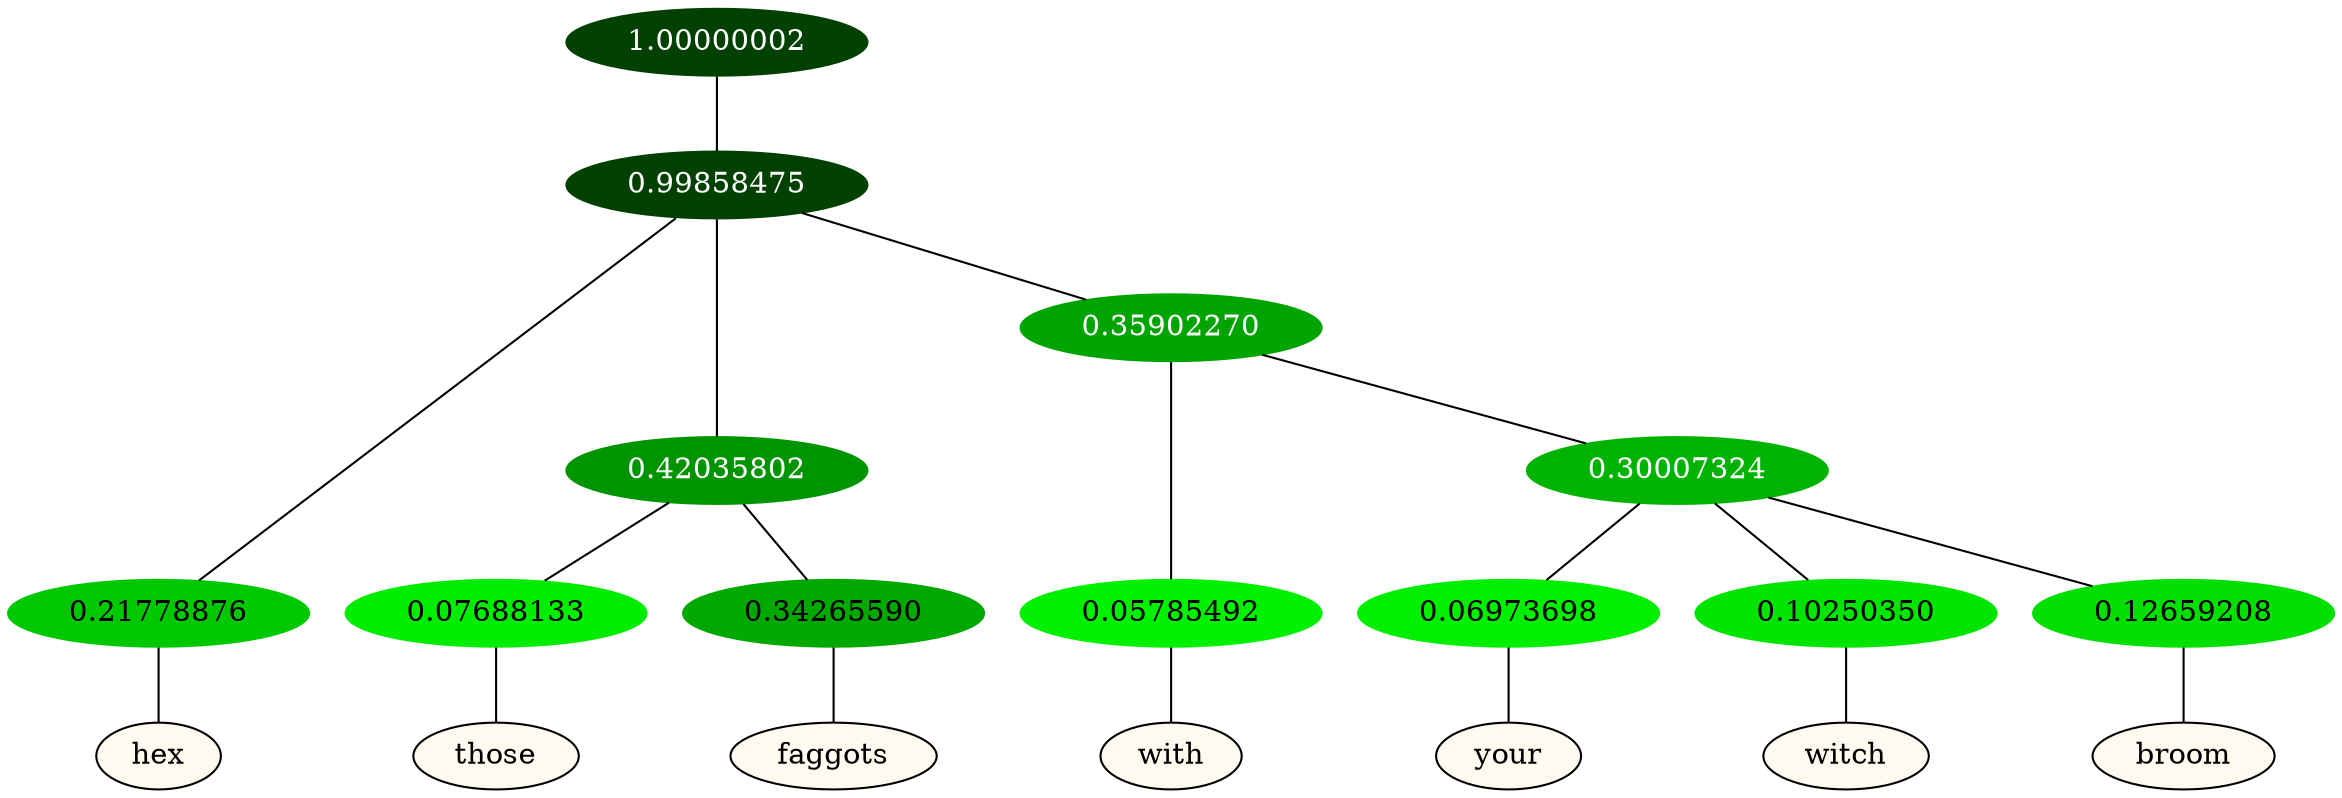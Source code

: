 graph {
	node [format=png height=0.15 nodesep=0.001 ordering=out overlap=prism overlap_scaling=0.01 ranksep=0.001 ratio=0.2 style=filled width=0.15]
	{
		rank=same
		a_w_2 [label=hex color=black fillcolor=floralwhite style="filled,solid"]
		a_w_5 [label=those color=black fillcolor=floralwhite style="filled,solid"]
		a_w_6 [label=faggots color=black fillcolor=floralwhite style="filled,solid"]
		a_w_7 [label=with color=black fillcolor=floralwhite style="filled,solid"]
		a_w_9 [label=your color=black fillcolor=floralwhite style="filled,solid"]
		a_w_10 [label=witch color=black fillcolor=floralwhite style="filled,solid"]
		a_w_11 [label=broom color=black fillcolor=floralwhite style="filled,solid"]
	}
	a_n_2 -- a_w_2
	a_n_5 -- a_w_5
	a_n_6 -- a_w_6
	a_n_7 -- a_w_7
	a_n_9 -- a_w_9
	a_n_10 -- a_w_10
	a_n_11 -- a_w_11
	{
		rank=same
		a_n_2 [label=0.21778876 color="0.334 1.000 0.782" fontcolor=black]
		a_n_5 [label=0.07688133 color="0.334 1.000 0.923" fontcolor=black]
		a_n_6 [label=0.34265590 color="0.334 1.000 0.657" fontcolor=black]
		a_n_7 [label=0.05785492 color="0.334 1.000 0.942" fontcolor=black]
		a_n_9 [label=0.06973698 color="0.334 1.000 0.930" fontcolor=black]
		a_n_10 [label=0.10250350 color="0.334 1.000 0.897" fontcolor=black]
		a_n_11 [label=0.12659208 color="0.334 1.000 0.873" fontcolor=black]
	}
	a_n_0 [label=1.00000002 color="0.334 1.000 0.250" fontcolor=grey99]
	a_n_1 [label=0.99858475 color="0.334 1.000 0.250" fontcolor=grey99]
	a_n_0 -- a_n_1
	a_n_1 -- a_n_2
	a_n_3 [label=0.42035802 color="0.334 1.000 0.580" fontcolor=grey99]
	a_n_1 -- a_n_3
	a_n_4 [label=0.35902270 color="0.334 1.000 0.641" fontcolor=grey99]
	a_n_1 -- a_n_4
	a_n_3 -- a_n_5
	a_n_3 -- a_n_6
	a_n_4 -- a_n_7
	a_n_8 [label=0.30007324 color="0.334 1.000 0.700" fontcolor=grey99]
	a_n_4 -- a_n_8
	a_n_8 -- a_n_9
	a_n_8 -- a_n_10
	a_n_8 -- a_n_11
}
